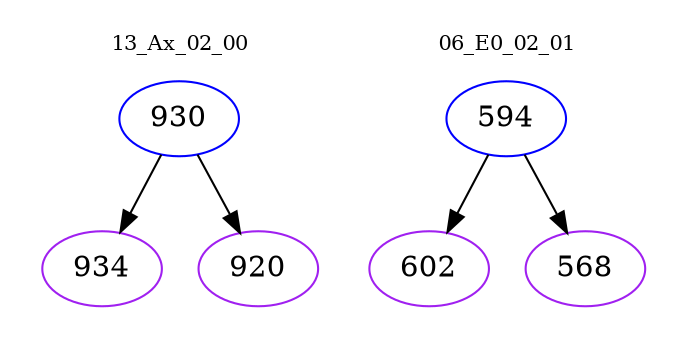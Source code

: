 digraph{
subgraph cluster_0 {
color = white
label = "13_Ax_02_00";
fontsize=10;
T0_930 [label="930", color="blue"]
T0_930 -> T0_934 [color="black"]
T0_934 [label="934", color="purple"]
T0_930 -> T0_920 [color="black"]
T0_920 [label="920", color="purple"]
}
subgraph cluster_1 {
color = white
label = "06_E0_02_01";
fontsize=10;
T1_594 [label="594", color="blue"]
T1_594 -> T1_602 [color="black"]
T1_602 [label="602", color="purple"]
T1_594 -> T1_568 [color="black"]
T1_568 [label="568", color="purple"]
}
}
